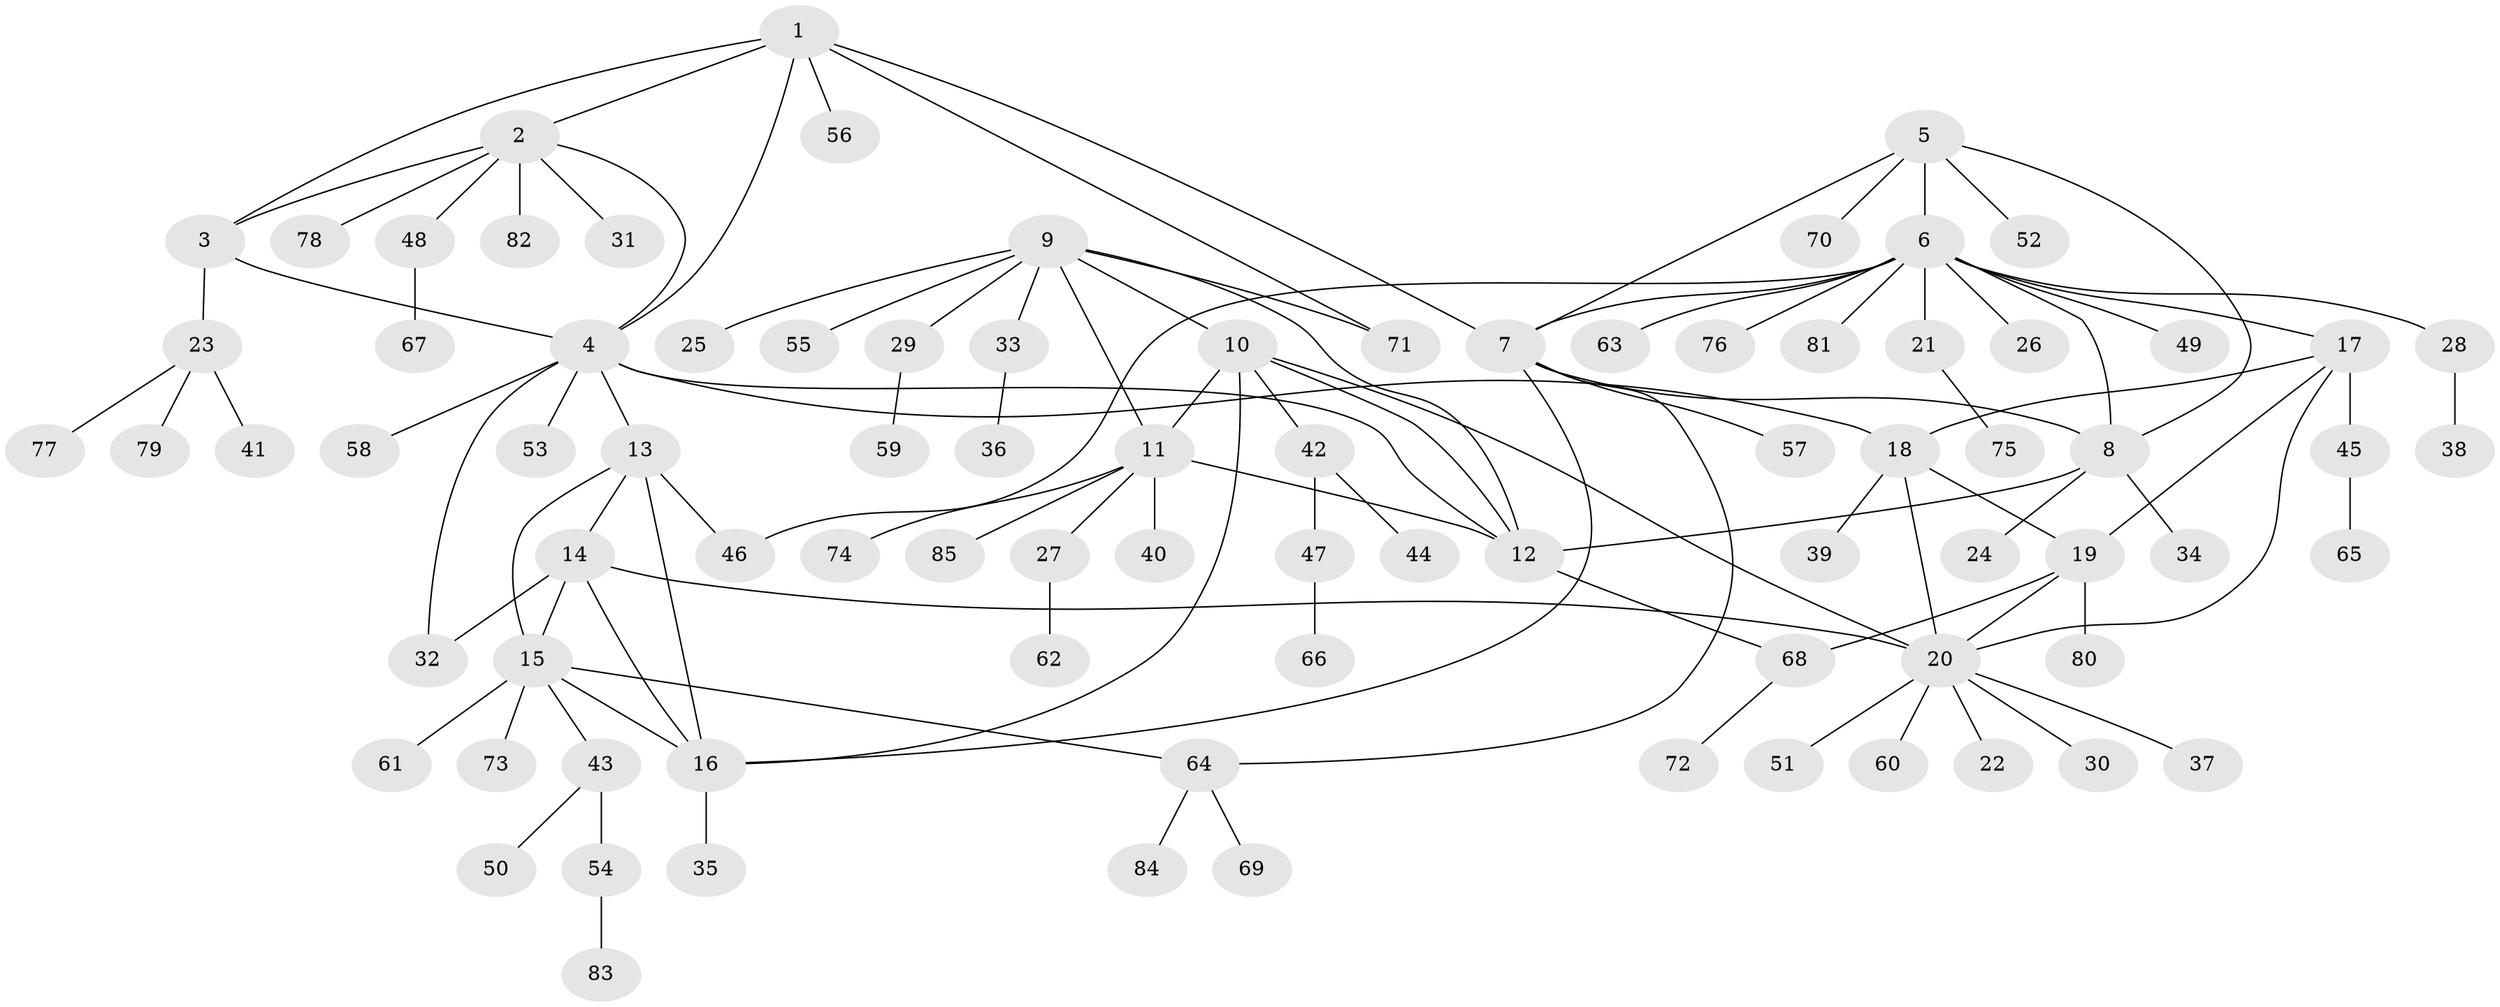 // coarse degree distribution, {13: 0.0196078431372549, 2: 0.13725490196078433, 6: 0.058823529411764705, 12: 0.0196078431372549, 8: 0.0392156862745098, 9: 0.0196078431372549, 7: 0.0196078431372549, 4: 0.0392156862745098, 3: 0.0196078431372549, 1: 0.6274509803921569}
// Generated by graph-tools (version 1.1) at 2025/19/03/04/25 18:19:30]
// undirected, 85 vertices, 110 edges
graph export_dot {
graph [start="1"]
  node [color=gray90,style=filled];
  1;
  2;
  3;
  4;
  5;
  6;
  7;
  8;
  9;
  10;
  11;
  12;
  13;
  14;
  15;
  16;
  17;
  18;
  19;
  20;
  21;
  22;
  23;
  24;
  25;
  26;
  27;
  28;
  29;
  30;
  31;
  32;
  33;
  34;
  35;
  36;
  37;
  38;
  39;
  40;
  41;
  42;
  43;
  44;
  45;
  46;
  47;
  48;
  49;
  50;
  51;
  52;
  53;
  54;
  55;
  56;
  57;
  58;
  59;
  60;
  61;
  62;
  63;
  64;
  65;
  66;
  67;
  68;
  69;
  70;
  71;
  72;
  73;
  74;
  75;
  76;
  77;
  78;
  79;
  80;
  81;
  82;
  83;
  84;
  85;
  1 -- 2;
  1 -- 3;
  1 -- 4;
  1 -- 7;
  1 -- 56;
  1 -- 71;
  2 -- 3;
  2 -- 4;
  2 -- 31;
  2 -- 48;
  2 -- 78;
  2 -- 82;
  3 -- 4;
  3 -- 23;
  4 -- 12;
  4 -- 13;
  4 -- 18;
  4 -- 32;
  4 -- 53;
  4 -- 58;
  5 -- 6;
  5 -- 7;
  5 -- 8;
  5 -- 52;
  5 -- 70;
  6 -- 7;
  6 -- 8;
  6 -- 17;
  6 -- 21;
  6 -- 26;
  6 -- 28;
  6 -- 46;
  6 -- 49;
  6 -- 63;
  6 -- 76;
  6 -- 81;
  7 -- 8;
  7 -- 16;
  7 -- 57;
  7 -- 64;
  8 -- 12;
  8 -- 24;
  8 -- 34;
  9 -- 10;
  9 -- 11;
  9 -- 12;
  9 -- 25;
  9 -- 29;
  9 -- 33;
  9 -- 55;
  9 -- 71;
  10 -- 11;
  10 -- 12;
  10 -- 16;
  10 -- 20;
  10 -- 42;
  11 -- 12;
  11 -- 27;
  11 -- 40;
  11 -- 74;
  11 -- 85;
  12 -- 68;
  13 -- 14;
  13 -- 15;
  13 -- 16;
  13 -- 46;
  14 -- 15;
  14 -- 16;
  14 -- 20;
  14 -- 32;
  15 -- 16;
  15 -- 43;
  15 -- 61;
  15 -- 64;
  15 -- 73;
  16 -- 35;
  17 -- 18;
  17 -- 19;
  17 -- 20;
  17 -- 45;
  18 -- 19;
  18 -- 20;
  18 -- 39;
  19 -- 20;
  19 -- 68;
  19 -- 80;
  20 -- 22;
  20 -- 30;
  20 -- 37;
  20 -- 51;
  20 -- 60;
  21 -- 75;
  23 -- 41;
  23 -- 77;
  23 -- 79;
  27 -- 62;
  28 -- 38;
  29 -- 59;
  33 -- 36;
  42 -- 44;
  42 -- 47;
  43 -- 50;
  43 -- 54;
  45 -- 65;
  47 -- 66;
  48 -- 67;
  54 -- 83;
  64 -- 69;
  64 -- 84;
  68 -- 72;
}
